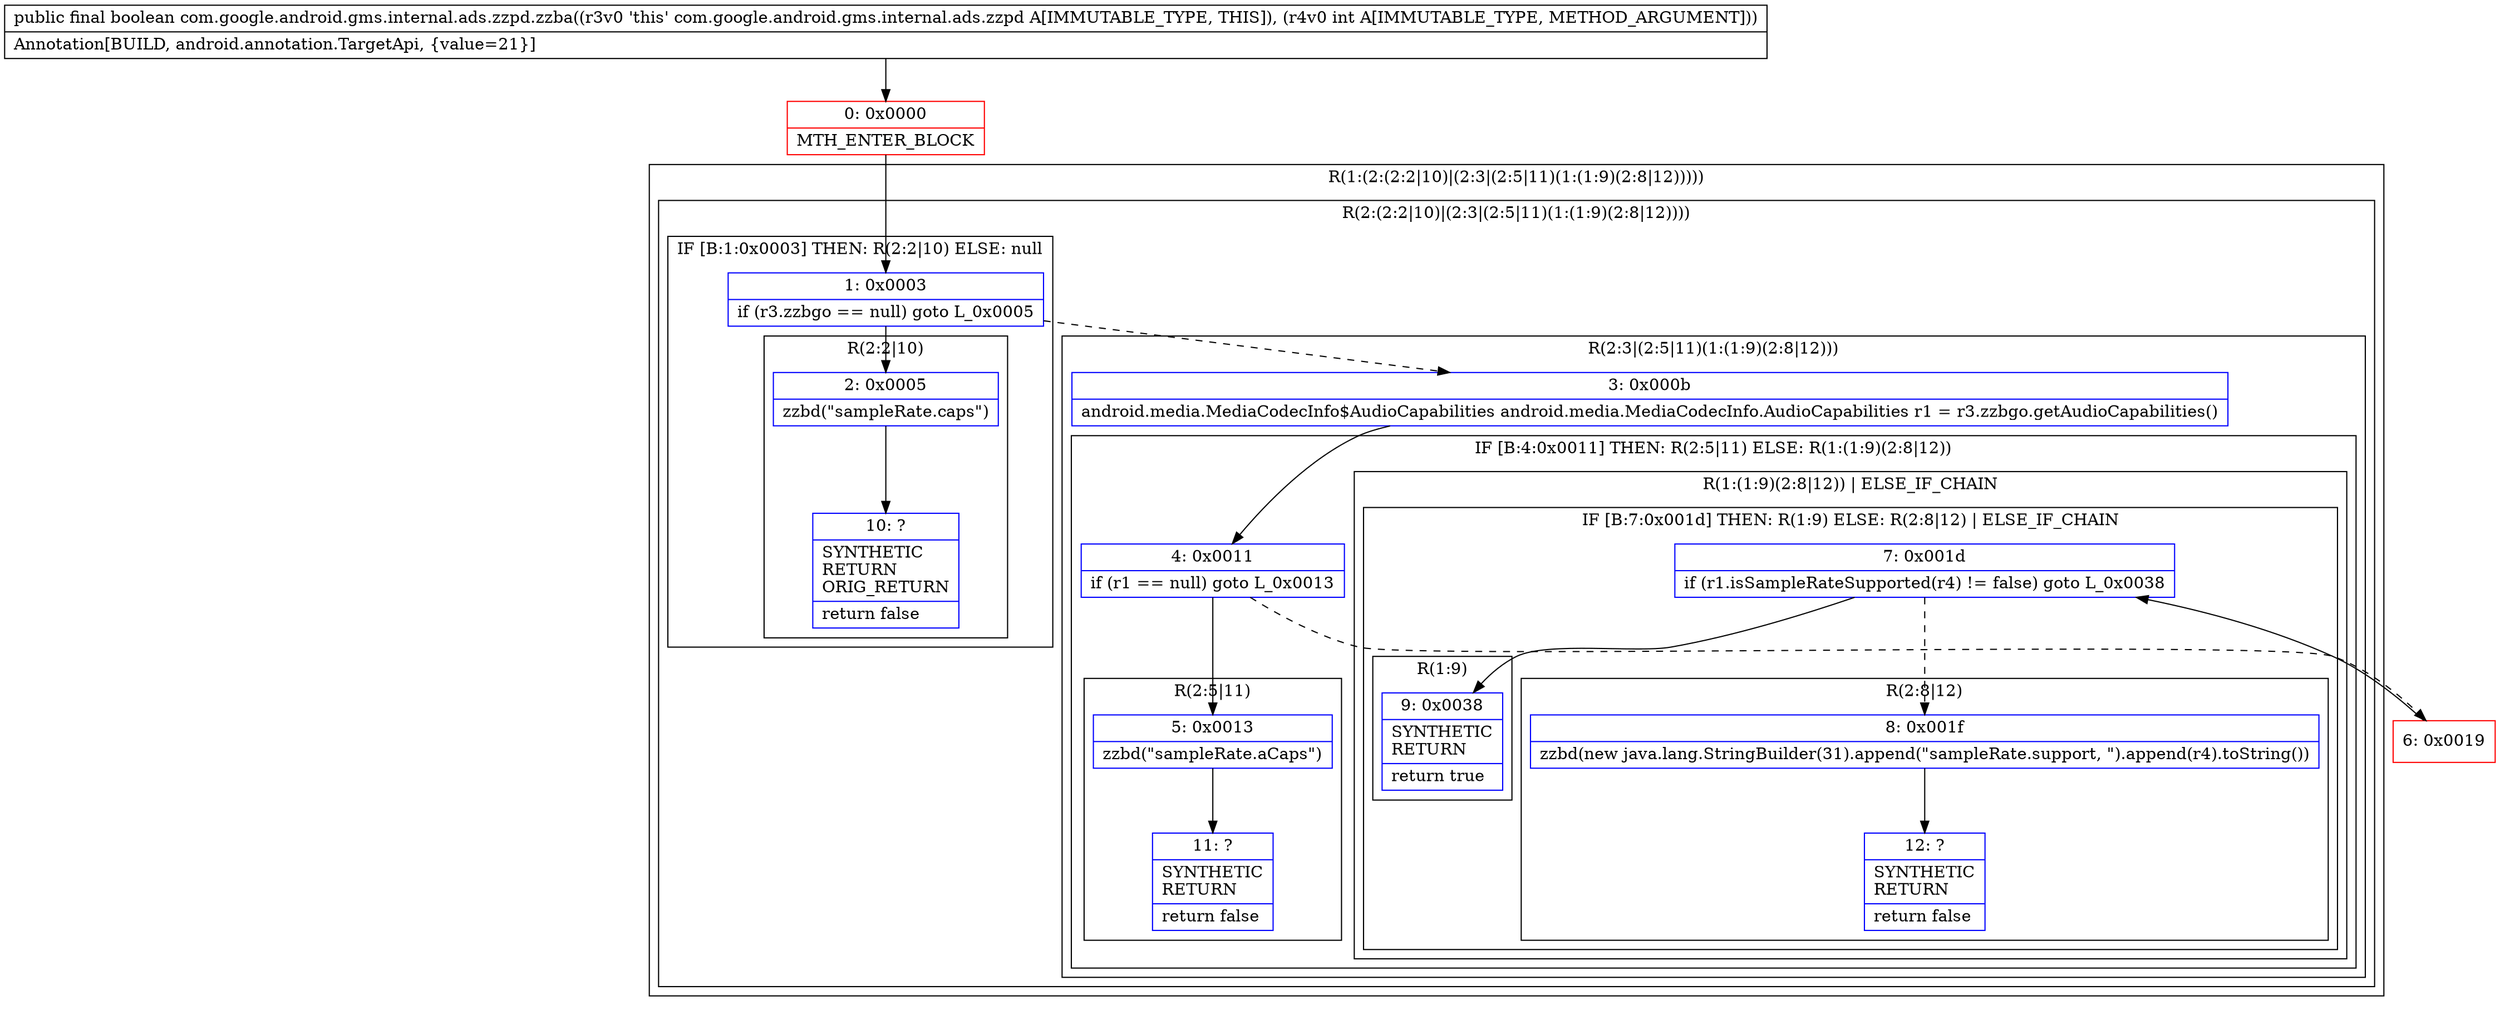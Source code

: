 digraph "CFG forcom.google.android.gms.internal.ads.zzpd.zzba(I)Z" {
subgraph cluster_Region_1212997180 {
label = "R(1:(2:(2:2|10)|(2:3|(2:5|11)(1:(1:9)(2:8|12)))))";
node [shape=record,color=blue];
subgraph cluster_Region_473592037 {
label = "R(2:(2:2|10)|(2:3|(2:5|11)(1:(1:9)(2:8|12))))";
node [shape=record,color=blue];
subgraph cluster_IfRegion_537991825 {
label = "IF [B:1:0x0003] THEN: R(2:2|10) ELSE: null";
node [shape=record,color=blue];
Node_1 [shape=record,label="{1\:\ 0x0003|if (r3.zzbgo == null) goto L_0x0005\l}"];
subgraph cluster_Region_1007843562 {
label = "R(2:2|10)";
node [shape=record,color=blue];
Node_2 [shape=record,label="{2\:\ 0x0005|zzbd(\"sampleRate.caps\")\l}"];
Node_10 [shape=record,label="{10\:\ ?|SYNTHETIC\lRETURN\lORIG_RETURN\l|return false\l}"];
}
}
subgraph cluster_Region_1230396939 {
label = "R(2:3|(2:5|11)(1:(1:9)(2:8|12)))";
node [shape=record,color=blue];
Node_3 [shape=record,label="{3\:\ 0x000b|android.media.MediaCodecInfo$AudioCapabilities android.media.MediaCodecInfo.AudioCapabilities r1 = r3.zzbgo.getAudioCapabilities()\l}"];
subgraph cluster_IfRegion_1262407488 {
label = "IF [B:4:0x0011] THEN: R(2:5|11) ELSE: R(1:(1:9)(2:8|12))";
node [shape=record,color=blue];
Node_4 [shape=record,label="{4\:\ 0x0011|if (r1 == null) goto L_0x0013\l}"];
subgraph cluster_Region_302115946 {
label = "R(2:5|11)";
node [shape=record,color=blue];
Node_5 [shape=record,label="{5\:\ 0x0013|zzbd(\"sampleRate.aCaps\")\l}"];
Node_11 [shape=record,label="{11\:\ ?|SYNTHETIC\lRETURN\l|return false\l}"];
}
subgraph cluster_Region_1567820695 {
label = "R(1:(1:9)(2:8|12)) | ELSE_IF_CHAIN\l";
node [shape=record,color=blue];
subgraph cluster_IfRegion_1228401111 {
label = "IF [B:7:0x001d] THEN: R(1:9) ELSE: R(2:8|12) | ELSE_IF_CHAIN\l";
node [shape=record,color=blue];
Node_7 [shape=record,label="{7\:\ 0x001d|if (r1.isSampleRateSupported(r4) != false) goto L_0x0038\l}"];
subgraph cluster_Region_1973307194 {
label = "R(1:9)";
node [shape=record,color=blue];
Node_9 [shape=record,label="{9\:\ 0x0038|SYNTHETIC\lRETURN\l|return true\l}"];
}
subgraph cluster_Region_1516545099 {
label = "R(2:8|12)";
node [shape=record,color=blue];
Node_8 [shape=record,label="{8\:\ 0x001f|zzbd(new java.lang.StringBuilder(31).append(\"sampleRate.support, \").append(r4).toString())\l}"];
Node_12 [shape=record,label="{12\:\ ?|SYNTHETIC\lRETURN\l|return false\l}"];
}
}
}
}
}
}
}
Node_0 [shape=record,color=red,label="{0\:\ 0x0000|MTH_ENTER_BLOCK\l}"];
Node_6 [shape=record,color=red,label="{6\:\ 0x0019}"];
MethodNode[shape=record,label="{public final boolean com.google.android.gms.internal.ads.zzpd.zzba((r3v0 'this' com.google.android.gms.internal.ads.zzpd A[IMMUTABLE_TYPE, THIS]), (r4v0 int A[IMMUTABLE_TYPE, METHOD_ARGUMENT]))  | Annotation[BUILD, android.annotation.TargetApi, \{value=21\}]\l}"];
MethodNode -> Node_0;
Node_1 -> Node_2;
Node_1 -> Node_3[style=dashed];
Node_2 -> Node_10;
Node_3 -> Node_4;
Node_4 -> Node_5;
Node_4 -> Node_6[style=dashed];
Node_5 -> Node_11;
Node_7 -> Node_8[style=dashed];
Node_7 -> Node_9;
Node_8 -> Node_12;
Node_0 -> Node_1;
Node_6 -> Node_7;
}

